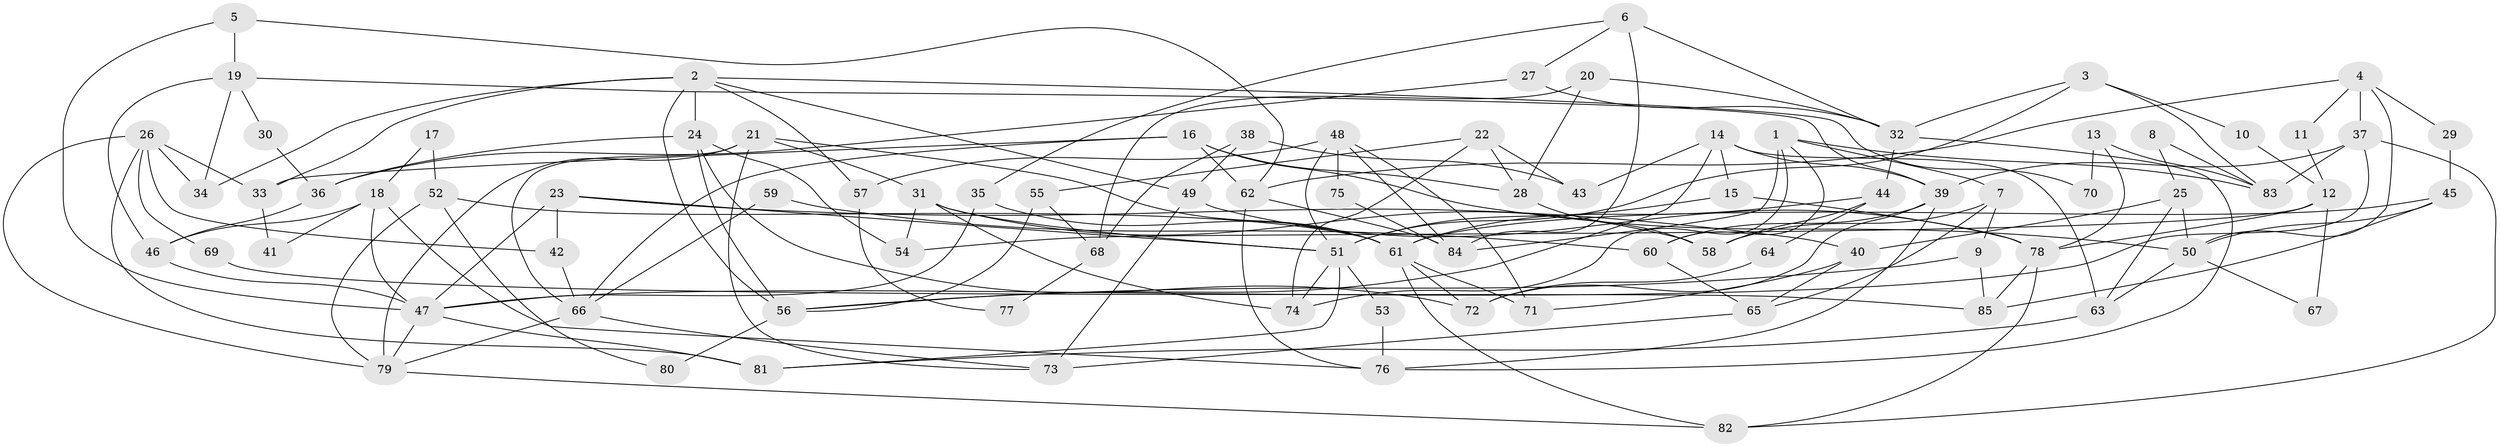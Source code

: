 // Generated by graph-tools (version 1.1) at 2025/50/03/09/25 03:50:08]
// undirected, 85 vertices, 170 edges
graph export_dot {
graph [start="1"]
  node [color=gray90,style=filled];
  1;
  2;
  3;
  4;
  5;
  6;
  7;
  8;
  9;
  10;
  11;
  12;
  13;
  14;
  15;
  16;
  17;
  18;
  19;
  20;
  21;
  22;
  23;
  24;
  25;
  26;
  27;
  28;
  29;
  30;
  31;
  32;
  33;
  34;
  35;
  36;
  37;
  38;
  39;
  40;
  41;
  42;
  43;
  44;
  45;
  46;
  47;
  48;
  49;
  50;
  51;
  52;
  53;
  54;
  55;
  56;
  57;
  58;
  59;
  60;
  61;
  62;
  63;
  64;
  65;
  66;
  67;
  68;
  69;
  70;
  71;
  72;
  73;
  74;
  75;
  76;
  77;
  78;
  79;
  80;
  81;
  82;
  83;
  84;
  85;
  1 -- 74;
  1 -- 60;
  1 -- 7;
  1 -- 83;
  1 -- 84;
  2 -- 24;
  2 -- 56;
  2 -- 33;
  2 -- 34;
  2 -- 49;
  2 -- 57;
  2 -- 70;
  3 -- 83;
  3 -- 32;
  3 -- 10;
  3 -- 51;
  4 -- 62;
  4 -- 37;
  4 -- 11;
  4 -- 29;
  4 -- 50;
  5 -- 47;
  5 -- 62;
  5 -- 19;
  6 -- 84;
  6 -- 32;
  6 -- 27;
  6 -- 35;
  7 -- 9;
  7 -- 58;
  7 -- 65;
  8 -- 83;
  8 -- 25;
  9 -- 85;
  9 -- 56;
  10 -- 12;
  11 -- 12;
  12 -- 54;
  12 -- 78;
  12 -- 67;
  13 -- 78;
  13 -- 83;
  13 -- 70;
  14 -- 39;
  14 -- 63;
  14 -- 15;
  14 -- 43;
  14 -- 56;
  15 -- 51;
  15 -- 78;
  16 -- 50;
  16 -- 28;
  16 -- 33;
  16 -- 62;
  16 -- 66;
  17 -- 52;
  17 -- 18;
  18 -- 46;
  18 -- 47;
  18 -- 41;
  18 -- 76;
  19 -- 34;
  19 -- 30;
  19 -- 39;
  19 -- 46;
  20 -- 32;
  20 -- 68;
  20 -- 28;
  21 -- 79;
  21 -- 66;
  21 -- 31;
  21 -- 61;
  21 -- 73;
  22 -- 74;
  22 -- 28;
  22 -- 43;
  22 -- 55;
  23 -- 51;
  23 -- 42;
  23 -- 40;
  23 -- 47;
  24 -- 36;
  24 -- 72;
  24 -- 54;
  24 -- 56;
  25 -- 63;
  25 -- 40;
  25 -- 50;
  26 -- 33;
  26 -- 81;
  26 -- 34;
  26 -- 42;
  26 -- 69;
  26 -- 79;
  27 -- 32;
  27 -- 36;
  28 -- 58;
  29 -- 45;
  30 -- 36;
  31 -- 51;
  31 -- 54;
  31 -- 58;
  31 -- 74;
  32 -- 44;
  32 -- 76;
  33 -- 41;
  35 -- 61;
  35 -- 47;
  36 -- 46;
  37 -- 47;
  37 -- 82;
  37 -- 39;
  37 -- 83;
  38 -- 49;
  38 -- 43;
  38 -- 68;
  39 -- 60;
  39 -- 72;
  39 -- 76;
  40 -- 65;
  40 -- 71;
  42 -- 66;
  44 -- 61;
  44 -- 58;
  44 -- 64;
  45 -- 61;
  45 -- 50;
  45 -- 85;
  46 -- 47;
  47 -- 79;
  47 -- 81;
  48 -- 84;
  48 -- 71;
  48 -- 51;
  48 -- 57;
  48 -- 75;
  49 -- 73;
  49 -- 78;
  50 -- 63;
  50 -- 67;
  51 -- 53;
  51 -- 74;
  51 -- 81;
  52 -- 79;
  52 -- 61;
  52 -- 80;
  53 -- 76;
  55 -- 56;
  55 -- 68;
  56 -- 80;
  57 -- 77;
  59 -- 66;
  59 -- 60;
  60 -- 65;
  61 -- 82;
  61 -- 71;
  61 -- 72;
  62 -- 76;
  62 -- 84;
  63 -- 81;
  64 -- 72;
  65 -- 73;
  66 -- 79;
  66 -- 73;
  68 -- 77;
  69 -- 85;
  75 -- 84;
  78 -- 82;
  78 -- 85;
  79 -- 82;
}
